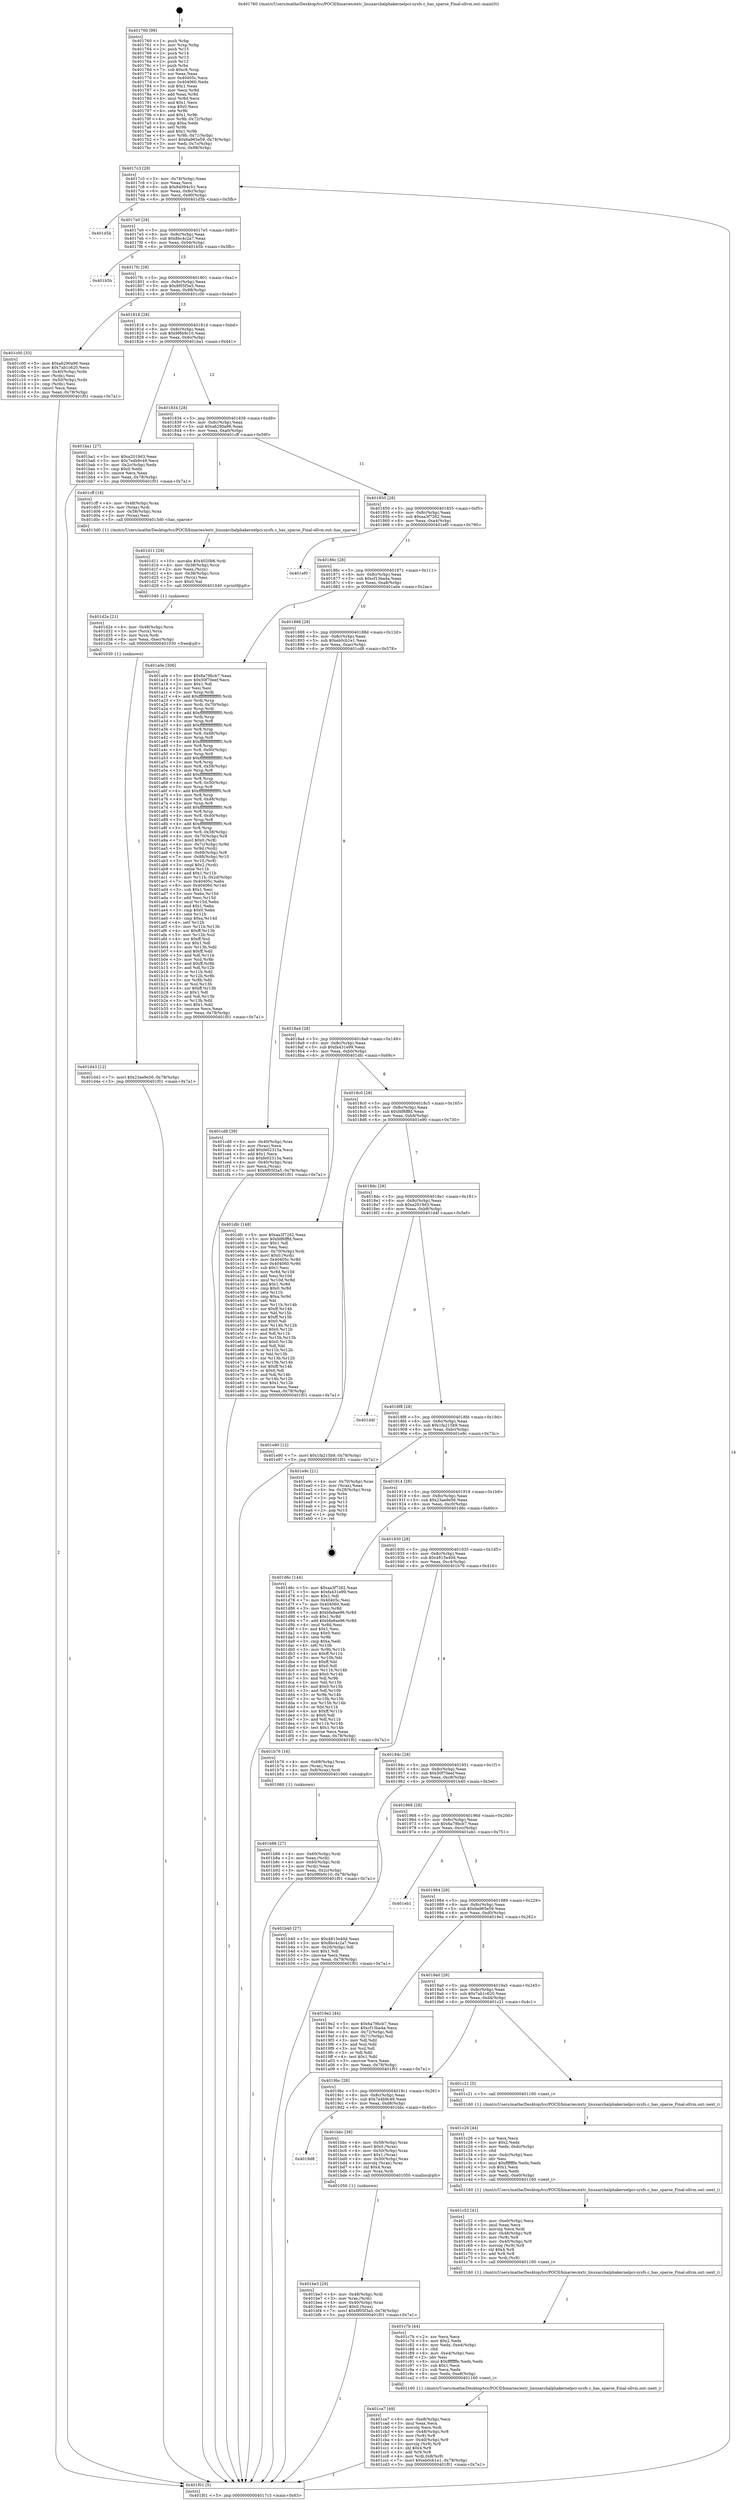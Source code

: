 digraph "0x401760" {
  label = "0x401760 (/mnt/c/Users/mathe/Desktop/tcc/POCII/binaries/extr_linuxarchalphakernelpci-sysfs.c_has_sparse_Final-ollvm.out::main(0))"
  labelloc = "t"
  node[shape=record]

  Entry [label="",width=0.3,height=0.3,shape=circle,fillcolor=black,style=filled]
  "0x4017c3" [label="{
     0x4017c3 [29]\l
     | [instrs]\l
     &nbsp;&nbsp;0x4017c3 \<+3\>: mov -0x78(%rbp),%eax\l
     &nbsp;&nbsp;0x4017c6 \<+2\>: mov %eax,%ecx\l
     &nbsp;&nbsp;0x4017c8 \<+6\>: sub $0x84094c51,%ecx\l
     &nbsp;&nbsp;0x4017ce \<+6\>: mov %eax,-0x8c(%rbp)\l
     &nbsp;&nbsp;0x4017d4 \<+6\>: mov %ecx,-0x90(%rbp)\l
     &nbsp;&nbsp;0x4017da \<+6\>: je 0000000000401d5b \<main+0x5fb\>\l
  }"]
  "0x401d5b" [label="{
     0x401d5b\l
  }", style=dashed]
  "0x4017e0" [label="{
     0x4017e0 [28]\l
     | [instrs]\l
     &nbsp;&nbsp;0x4017e0 \<+5\>: jmp 00000000004017e5 \<main+0x85\>\l
     &nbsp;&nbsp;0x4017e5 \<+6\>: mov -0x8c(%rbp),%eax\l
     &nbsp;&nbsp;0x4017eb \<+5\>: sub $0x8bc4c2a7,%eax\l
     &nbsp;&nbsp;0x4017f0 \<+6\>: mov %eax,-0x94(%rbp)\l
     &nbsp;&nbsp;0x4017f6 \<+6\>: je 0000000000401b5b \<main+0x3fb\>\l
  }"]
  Exit [label="",width=0.3,height=0.3,shape=circle,fillcolor=black,style=filled,peripheries=2]
  "0x401b5b" [label="{
     0x401b5b\l
  }", style=dashed]
  "0x4017fc" [label="{
     0x4017fc [28]\l
     | [instrs]\l
     &nbsp;&nbsp;0x4017fc \<+5\>: jmp 0000000000401801 \<main+0xa1\>\l
     &nbsp;&nbsp;0x401801 \<+6\>: mov -0x8c(%rbp),%eax\l
     &nbsp;&nbsp;0x401807 \<+5\>: sub $0x8f05f3a5,%eax\l
     &nbsp;&nbsp;0x40180c \<+6\>: mov %eax,-0x98(%rbp)\l
     &nbsp;&nbsp;0x401812 \<+6\>: je 0000000000401c00 \<main+0x4a0\>\l
  }"]
  "0x401d43" [label="{
     0x401d43 [12]\l
     | [instrs]\l
     &nbsp;&nbsp;0x401d43 \<+7\>: movl $0x23ae9e56,-0x78(%rbp)\l
     &nbsp;&nbsp;0x401d4a \<+5\>: jmp 0000000000401f01 \<main+0x7a1\>\l
  }"]
  "0x401c00" [label="{
     0x401c00 [33]\l
     | [instrs]\l
     &nbsp;&nbsp;0x401c00 \<+5\>: mov $0xa6290a96,%eax\l
     &nbsp;&nbsp;0x401c05 \<+5\>: mov $0x7ab1c620,%ecx\l
     &nbsp;&nbsp;0x401c0a \<+4\>: mov -0x40(%rbp),%rdx\l
     &nbsp;&nbsp;0x401c0e \<+2\>: mov (%rdx),%esi\l
     &nbsp;&nbsp;0x401c10 \<+4\>: mov -0x50(%rbp),%rdx\l
     &nbsp;&nbsp;0x401c14 \<+2\>: cmp (%rdx),%esi\l
     &nbsp;&nbsp;0x401c16 \<+3\>: cmovl %ecx,%eax\l
     &nbsp;&nbsp;0x401c19 \<+3\>: mov %eax,-0x78(%rbp)\l
     &nbsp;&nbsp;0x401c1c \<+5\>: jmp 0000000000401f01 \<main+0x7a1\>\l
  }"]
  "0x401818" [label="{
     0x401818 [28]\l
     | [instrs]\l
     &nbsp;&nbsp;0x401818 \<+5\>: jmp 000000000040181d \<main+0xbd\>\l
     &nbsp;&nbsp;0x40181d \<+6\>: mov -0x8c(%rbp),%eax\l
     &nbsp;&nbsp;0x401823 \<+5\>: sub $0x9f6b9c10,%eax\l
     &nbsp;&nbsp;0x401828 \<+6\>: mov %eax,-0x9c(%rbp)\l
     &nbsp;&nbsp;0x40182e \<+6\>: je 0000000000401ba1 \<main+0x441\>\l
  }"]
  "0x401d2e" [label="{
     0x401d2e [21]\l
     | [instrs]\l
     &nbsp;&nbsp;0x401d2e \<+4\>: mov -0x48(%rbp),%rcx\l
     &nbsp;&nbsp;0x401d32 \<+3\>: mov (%rcx),%rcx\l
     &nbsp;&nbsp;0x401d35 \<+3\>: mov %rcx,%rdi\l
     &nbsp;&nbsp;0x401d38 \<+6\>: mov %eax,-0xec(%rbp)\l
     &nbsp;&nbsp;0x401d3e \<+5\>: call 0000000000401030 \<free@plt\>\l
     | [calls]\l
     &nbsp;&nbsp;0x401030 \{1\} (unknown)\l
  }"]
  "0x401ba1" [label="{
     0x401ba1 [27]\l
     | [instrs]\l
     &nbsp;&nbsp;0x401ba1 \<+5\>: mov $0xa2019d3,%eax\l
     &nbsp;&nbsp;0x401ba6 \<+5\>: mov $0x7e4b9c49,%ecx\l
     &nbsp;&nbsp;0x401bab \<+3\>: mov -0x2c(%rbp),%edx\l
     &nbsp;&nbsp;0x401bae \<+3\>: cmp $0x0,%edx\l
     &nbsp;&nbsp;0x401bb1 \<+3\>: cmove %ecx,%eax\l
     &nbsp;&nbsp;0x401bb4 \<+3\>: mov %eax,-0x78(%rbp)\l
     &nbsp;&nbsp;0x401bb7 \<+5\>: jmp 0000000000401f01 \<main+0x7a1\>\l
  }"]
  "0x401834" [label="{
     0x401834 [28]\l
     | [instrs]\l
     &nbsp;&nbsp;0x401834 \<+5\>: jmp 0000000000401839 \<main+0xd9\>\l
     &nbsp;&nbsp;0x401839 \<+6\>: mov -0x8c(%rbp),%eax\l
     &nbsp;&nbsp;0x40183f \<+5\>: sub $0xa6290a96,%eax\l
     &nbsp;&nbsp;0x401844 \<+6\>: mov %eax,-0xa0(%rbp)\l
     &nbsp;&nbsp;0x40184a \<+6\>: je 0000000000401cff \<main+0x59f\>\l
  }"]
  "0x401d11" [label="{
     0x401d11 [29]\l
     | [instrs]\l
     &nbsp;&nbsp;0x401d11 \<+10\>: movabs $0x4020b6,%rdi\l
     &nbsp;&nbsp;0x401d1b \<+4\>: mov -0x38(%rbp),%rcx\l
     &nbsp;&nbsp;0x401d1f \<+2\>: mov %eax,(%rcx)\l
     &nbsp;&nbsp;0x401d21 \<+4\>: mov -0x38(%rbp),%rcx\l
     &nbsp;&nbsp;0x401d25 \<+2\>: mov (%rcx),%esi\l
     &nbsp;&nbsp;0x401d27 \<+2\>: mov $0x0,%al\l
     &nbsp;&nbsp;0x401d29 \<+5\>: call 0000000000401040 \<printf@plt\>\l
     | [calls]\l
     &nbsp;&nbsp;0x401040 \{1\} (unknown)\l
  }"]
  "0x401cff" [label="{
     0x401cff [18]\l
     | [instrs]\l
     &nbsp;&nbsp;0x401cff \<+4\>: mov -0x48(%rbp),%rax\l
     &nbsp;&nbsp;0x401d03 \<+3\>: mov (%rax),%rdi\l
     &nbsp;&nbsp;0x401d06 \<+4\>: mov -0x58(%rbp),%rax\l
     &nbsp;&nbsp;0x401d0a \<+2\>: mov (%rax),%esi\l
     &nbsp;&nbsp;0x401d0c \<+5\>: call 00000000004013d0 \<has_sparse\>\l
     | [calls]\l
     &nbsp;&nbsp;0x4013d0 \{1\} (/mnt/c/Users/mathe/Desktop/tcc/POCII/binaries/extr_linuxarchalphakernelpci-sysfs.c_has_sparse_Final-ollvm.out::has_sparse)\l
  }"]
  "0x401850" [label="{
     0x401850 [28]\l
     | [instrs]\l
     &nbsp;&nbsp;0x401850 \<+5\>: jmp 0000000000401855 \<main+0xf5\>\l
     &nbsp;&nbsp;0x401855 \<+6\>: mov -0x8c(%rbp),%eax\l
     &nbsp;&nbsp;0x40185b \<+5\>: sub $0xaa3f7262,%eax\l
     &nbsp;&nbsp;0x401860 \<+6\>: mov %eax,-0xa4(%rbp)\l
     &nbsp;&nbsp;0x401866 \<+6\>: je 0000000000401ef0 \<main+0x790\>\l
  }"]
  "0x401ca7" [label="{
     0x401ca7 [49]\l
     | [instrs]\l
     &nbsp;&nbsp;0x401ca7 \<+6\>: mov -0xe8(%rbp),%ecx\l
     &nbsp;&nbsp;0x401cad \<+3\>: imul %eax,%ecx\l
     &nbsp;&nbsp;0x401cb0 \<+3\>: movslq %ecx,%rdi\l
     &nbsp;&nbsp;0x401cb3 \<+4\>: mov -0x48(%rbp),%r8\l
     &nbsp;&nbsp;0x401cb7 \<+3\>: mov (%r8),%r8\l
     &nbsp;&nbsp;0x401cba \<+4\>: mov -0x40(%rbp),%r9\l
     &nbsp;&nbsp;0x401cbe \<+3\>: movslq (%r9),%r9\l
     &nbsp;&nbsp;0x401cc1 \<+4\>: shl $0x4,%r9\l
     &nbsp;&nbsp;0x401cc5 \<+3\>: add %r9,%r8\l
     &nbsp;&nbsp;0x401cc8 \<+4\>: mov %rdi,0x8(%r8)\l
     &nbsp;&nbsp;0x401ccc \<+7\>: movl $0xeb0cb1e1,-0x78(%rbp)\l
     &nbsp;&nbsp;0x401cd3 \<+5\>: jmp 0000000000401f01 \<main+0x7a1\>\l
  }"]
  "0x401ef0" [label="{
     0x401ef0\l
  }", style=dashed]
  "0x40186c" [label="{
     0x40186c [28]\l
     | [instrs]\l
     &nbsp;&nbsp;0x40186c \<+5\>: jmp 0000000000401871 \<main+0x111\>\l
     &nbsp;&nbsp;0x401871 \<+6\>: mov -0x8c(%rbp),%eax\l
     &nbsp;&nbsp;0x401877 \<+5\>: sub $0xcf13ba4a,%eax\l
     &nbsp;&nbsp;0x40187c \<+6\>: mov %eax,-0xa8(%rbp)\l
     &nbsp;&nbsp;0x401882 \<+6\>: je 0000000000401a0e \<main+0x2ae\>\l
  }"]
  "0x401c7b" [label="{
     0x401c7b [44]\l
     | [instrs]\l
     &nbsp;&nbsp;0x401c7b \<+2\>: xor %ecx,%ecx\l
     &nbsp;&nbsp;0x401c7d \<+5\>: mov $0x2,%edx\l
     &nbsp;&nbsp;0x401c82 \<+6\>: mov %edx,-0xe4(%rbp)\l
     &nbsp;&nbsp;0x401c88 \<+1\>: cltd\l
     &nbsp;&nbsp;0x401c89 \<+6\>: mov -0xe4(%rbp),%esi\l
     &nbsp;&nbsp;0x401c8f \<+2\>: idiv %esi\l
     &nbsp;&nbsp;0x401c91 \<+6\>: imul $0xfffffffe,%edx,%edx\l
     &nbsp;&nbsp;0x401c97 \<+3\>: sub $0x1,%ecx\l
     &nbsp;&nbsp;0x401c9a \<+2\>: sub %ecx,%edx\l
     &nbsp;&nbsp;0x401c9c \<+6\>: mov %edx,-0xe8(%rbp)\l
     &nbsp;&nbsp;0x401ca2 \<+5\>: call 0000000000401160 \<next_i\>\l
     | [calls]\l
     &nbsp;&nbsp;0x401160 \{1\} (/mnt/c/Users/mathe/Desktop/tcc/POCII/binaries/extr_linuxarchalphakernelpci-sysfs.c_has_sparse_Final-ollvm.out::next_i)\l
  }"]
  "0x401a0e" [label="{
     0x401a0e [306]\l
     | [instrs]\l
     &nbsp;&nbsp;0x401a0e \<+5\>: mov $0x6a79bcb7,%eax\l
     &nbsp;&nbsp;0x401a13 \<+5\>: mov $0x50f70eef,%ecx\l
     &nbsp;&nbsp;0x401a18 \<+2\>: mov $0x1,%dl\l
     &nbsp;&nbsp;0x401a1a \<+2\>: xor %esi,%esi\l
     &nbsp;&nbsp;0x401a1c \<+3\>: mov %rsp,%rdi\l
     &nbsp;&nbsp;0x401a1f \<+4\>: add $0xfffffffffffffff0,%rdi\l
     &nbsp;&nbsp;0x401a23 \<+3\>: mov %rdi,%rsp\l
     &nbsp;&nbsp;0x401a26 \<+4\>: mov %rdi,-0x70(%rbp)\l
     &nbsp;&nbsp;0x401a2a \<+3\>: mov %rsp,%rdi\l
     &nbsp;&nbsp;0x401a2d \<+4\>: add $0xfffffffffffffff0,%rdi\l
     &nbsp;&nbsp;0x401a31 \<+3\>: mov %rdi,%rsp\l
     &nbsp;&nbsp;0x401a34 \<+3\>: mov %rsp,%r8\l
     &nbsp;&nbsp;0x401a37 \<+4\>: add $0xfffffffffffffff0,%r8\l
     &nbsp;&nbsp;0x401a3b \<+3\>: mov %r8,%rsp\l
     &nbsp;&nbsp;0x401a3e \<+4\>: mov %r8,-0x68(%rbp)\l
     &nbsp;&nbsp;0x401a42 \<+3\>: mov %rsp,%r8\l
     &nbsp;&nbsp;0x401a45 \<+4\>: add $0xfffffffffffffff0,%r8\l
     &nbsp;&nbsp;0x401a49 \<+3\>: mov %r8,%rsp\l
     &nbsp;&nbsp;0x401a4c \<+4\>: mov %r8,-0x60(%rbp)\l
     &nbsp;&nbsp;0x401a50 \<+3\>: mov %rsp,%r8\l
     &nbsp;&nbsp;0x401a53 \<+4\>: add $0xfffffffffffffff0,%r8\l
     &nbsp;&nbsp;0x401a57 \<+3\>: mov %r8,%rsp\l
     &nbsp;&nbsp;0x401a5a \<+4\>: mov %r8,-0x58(%rbp)\l
     &nbsp;&nbsp;0x401a5e \<+3\>: mov %rsp,%r8\l
     &nbsp;&nbsp;0x401a61 \<+4\>: add $0xfffffffffffffff0,%r8\l
     &nbsp;&nbsp;0x401a65 \<+3\>: mov %r8,%rsp\l
     &nbsp;&nbsp;0x401a68 \<+4\>: mov %r8,-0x50(%rbp)\l
     &nbsp;&nbsp;0x401a6c \<+3\>: mov %rsp,%r8\l
     &nbsp;&nbsp;0x401a6f \<+4\>: add $0xfffffffffffffff0,%r8\l
     &nbsp;&nbsp;0x401a73 \<+3\>: mov %r8,%rsp\l
     &nbsp;&nbsp;0x401a76 \<+4\>: mov %r8,-0x48(%rbp)\l
     &nbsp;&nbsp;0x401a7a \<+3\>: mov %rsp,%r8\l
     &nbsp;&nbsp;0x401a7d \<+4\>: add $0xfffffffffffffff0,%r8\l
     &nbsp;&nbsp;0x401a81 \<+3\>: mov %r8,%rsp\l
     &nbsp;&nbsp;0x401a84 \<+4\>: mov %r8,-0x40(%rbp)\l
     &nbsp;&nbsp;0x401a88 \<+3\>: mov %rsp,%r8\l
     &nbsp;&nbsp;0x401a8b \<+4\>: add $0xfffffffffffffff0,%r8\l
     &nbsp;&nbsp;0x401a8f \<+3\>: mov %r8,%rsp\l
     &nbsp;&nbsp;0x401a92 \<+4\>: mov %r8,-0x38(%rbp)\l
     &nbsp;&nbsp;0x401a96 \<+4\>: mov -0x70(%rbp),%r8\l
     &nbsp;&nbsp;0x401a9a \<+7\>: movl $0x0,(%r8)\l
     &nbsp;&nbsp;0x401aa1 \<+4\>: mov -0x7c(%rbp),%r9d\l
     &nbsp;&nbsp;0x401aa5 \<+3\>: mov %r9d,(%rdi)\l
     &nbsp;&nbsp;0x401aa8 \<+4\>: mov -0x68(%rbp),%r8\l
     &nbsp;&nbsp;0x401aac \<+7\>: mov -0x88(%rbp),%r10\l
     &nbsp;&nbsp;0x401ab3 \<+3\>: mov %r10,(%r8)\l
     &nbsp;&nbsp;0x401ab6 \<+3\>: cmpl $0x2,(%rdi)\l
     &nbsp;&nbsp;0x401ab9 \<+4\>: setne %r11b\l
     &nbsp;&nbsp;0x401abd \<+4\>: and $0x1,%r11b\l
     &nbsp;&nbsp;0x401ac1 \<+4\>: mov %r11b,-0x2d(%rbp)\l
     &nbsp;&nbsp;0x401ac5 \<+7\>: mov 0x40405c,%ebx\l
     &nbsp;&nbsp;0x401acc \<+8\>: mov 0x404060,%r14d\l
     &nbsp;&nbsp;0x401ad4 \<+3\>: sub $0x1,%esi\l
     &nbsp;&nbsp;0x401ad7 \<+3\>: mov %ebx,%r15d\l
     &nbsp;&nbsp;0x401ada \<+3\>: add %esi,%r15d\l
     &nbsp;&nbsp;0x401add \<+4\>: imul %r15d,%ebx\l
     &nbsp;&nbsp;0x401ae1 \<+3\>: and $0x1,%ebx\l
     &nbsp;&nbsp;0x401ae4 \<+3\>: cmp $0x0,%ebx\l
     &nbsp;&nbsp;0x401ae7 \<+4\>: sete %r11b\l
     &nbsp;&nbsp;0x401aeb \<+4\>: cmp $0xa,%r14d\l
     &nbsp;&nbsp;0x401aef \<+4\>: setl %r12b\l
     &nbsp;&nbsp;0x401af3 \<+3\>: mov %r11b,%r13b\l
     &nbsp;&nbsp;0x401af6 \<+4\>: xor $0xff,%r13b\l
     &nbsp;&nbsp;0x401afa \<+3\>: mov %r12b,%sil\l
     &nbsp;&nbsp;0x401afd \<+4\>: xor $0xff,%sil\l
     &nbsp;&nbsp;0x401b01 \<+3\>: xor $0x1,%dl\l
     &nbsp;&nbsp;0x401b04 \<+3\>: mov %r13b,%dil\l
     &nbsp;&nbsp;0x401b07 \<+4\>: and $0xff,%dil\l
     &nbsp;&nbsp;0x401b0b \<+3\>: and %dl,%r11b\l
     &nbsp;&nbsp;0x401b0e \<+3\>: mov %sil,%r8b\l
     &nbsp;&nbsp;0x401b11 \<+4\>: and $0xff,%r8b\l
     &nbsp;&nbsp;0x401b15 \<+3\>: and %dl,%r12b\l
     &nbsp;&nbsp;0x401b18 \<+3\>: or %r11b,%dil\l
     &nbsp;&nbsp;0x401b1b \<+3\>: or %r12b,%r8b\l
     &nbsp;&nbsp;0x401b1e \<+3\>: xor %r8b,%dil\l
     &nbsp;&nbsp;0x401b21 \<+3\>: or %sil,%r13b\l
     &nbsp;&nbsp;0x401b24 \<+4\>: xor $0xff,%r13b\l
     &nbsp;&nbsp;0x401b28 \<+3\>: or $0x1,%dl\l
     &nbsp;&nbsp;0x401b2b \<+3\>: and %dl,%r13b\l
     &nbsp;&nbsp;0x401b2e \<+3\>: or %r13b,%dil\l
     &nbsp;&nbsp;0x401b31 \<+4\>: test $0x1,%dil\l
     &nbsp;&nbsp;0x401b35 \<+3\>: cmovne %ecx,%eax\l
     &nbsp;&nbsp;0x401b38 \<+3\>: mov %eax,-0x78(%rbp)\l
     &nbsp;&nbsp;0x401b3b \<+5\>: jmp 0000000000401f01 \<main+0x7a1\>\l
  }"]
  "0x401888" [label="{
     0x401888 [28]\l
     | [instrs]\l
     &nbsp;&nbsp;0x401888 \<+5\>: jmp 000000000040188d \<main+0x12d\>\l
     &nbsp;&nbsp;0x40188d \<+6\>: mov -0x8c(%rbp),%eax\l
     &nbsp;&nbsp;0x401893 \<+5\>: sub $0xeb0cb1e1,%eax\l
     &nbsp;&nbsp;0x401898 \<+6\>: mov %eax,-0xac(%rbp)\l
     &nbsp;&nbsp;0x40189e \<+6\>: je 0000000000401cd8 \<main+0x578\>\l
  }"]
  "0x401c52" [label="{
     0x401c52 [41]\l
     | [instrs]\l
     &nbsp;&nbsp;0x401c52 \<+6\>: mov -0xe0(%rbp),%ecx\l
     &nbsp;&nbsp;0x401c58 \<+3\>: imul %eax,%ecx\l
     &nbsp;&nbsp;0x401c5b \<+3\>: movslq %ecx,%rdi\l
     &nbsp;&nbsp;0x401c5e \<+4\>: mov -0x48(%rbp),%r8\l
     &nbsp;&nbsp;0x401c62 \<+3\>: mov (%r8),%r8\l
     &nbsp;&nbsp;0x401c65 \<+4\>: mov -0x40(%rbp),%r9\l
     &nbsp;&nbsp;0x401c69 \<+3\>: movslq (%r9),%r9\l
     &nbsp;&nbsp;0x401c6c \<+4\>: shl $0x4,%r9\l
     &nbsp;&nbsp;0x401c70 \<+3\>: add %r9,%r8\l
     &nbsp;&nbsp;0x401c73 \<+3\>: mov %rdi,(%r8)\l
     &nbsp;&nbsp;0x401c76 \<+5\>: call 0000000000401160 \<next_i\>\l
     | [calls]\l
     &nbsp;&nbsp;0x401160 \{1\} (/mnt/c/Users/mathe/Desktop/tcc/POCII/binaries/extr_linuxarchalphakernelpci-sysfs.c_has_sparse_Final-ollvm.out::next_i)\l
  }"]
  "0x401cd8" [label="{
     0x401cd8 [39]\l
     | [instrs]\l
     &nbsp;&nbsp;0x401cd8 \<+4\>: mov -0x40(%rbp),%rax\l
     &nbsp;&nbsp;0x401cdc \<+2\>: mov (%rax),%ecx\l
     &nbsp;&nbsp;0x401cde \<+6\>: add $0xfe02315a,%ecx\l
     &nbsp;&nbsp;0x401ce4 \<+3\>: add $0x1,%ecx\l
     &nbsp;&nbsp;0x401ce7 \<+6\>: sub $0xfe02315a,%ecx\l
     &nbsp;&nbsp;0x401ced \<+4\>: mov -0x40(%rbp),%rax\l
     &nbsp;&nbsp;0x401cf1 \<+2\>: mov %ecx,(%rax)\l
     &nbsp;&nbsp;0x401cf3 \<+7\>: movl $0x8f05f3a5,-0x78(%rbp)\l
     &nbsp;&nbsp;0x401cfa \<+5\>: jmp 0000000000401f01 \<main+0x7a1\>\l
  }"]
  "0x4018a4" [label="{
     0x4018a4 [28]\l
     | [instrs]\l
     &nbsp;&nbsp;0x4018a4 \<+5\>: jmp 00000000004018a9 \<main+0x149\>\l
     &nbsp;&nbsp;0x4018a9 \<+6\>: mov -0x8c(%rbp),%eax\l
     &nbsp;&nbsp;0x4018af \<+5\>: sub $0xfa431e99,%eax\l
     &nbsp;&nbsp;0x4018b4 \<+6\>: mov %eax,-0xb0(%rbp)\l
     &nbsp;&nbsp;0x4018ba \<+6\>: je 0000000000401dfc \<main+0x69c\>\l
  }"]
  "0x401c26" [label="{
     0x401c26 [44]\l
     | [instrs]\l
     &nbsp;&nbsp;0x401c26 \<+2\>: xor %ecx,%ecx\l
     &nbsp;&nbsp;0x401c28 \<+5\>: mov $0x2,%edx\l
     &nbsp;&nbsp;0x401c2d \<+6\>: mov %edx,-0xdc(%rbp)\l
     &nbsp;&nbsp;0x401c33 \<+1\>: cltd\l
     &nbsp;&nbsp;0x401c34 \<+6\>: mov -0xdc(%rbp),%esi\l
     &nbsp;&nbsp;0x401c3a \<+2\>: idiv %esi\l
     &nbsp;&nbsp;0x401c3c \<+6\>: imul $0xfffffffe,%edx,%edx\l
     &nbsp;&nbsp;0x401c42 \<+3\>: sub $0x1,%ecx\l
     &nbsp;&nbsp;0x401c45 \<+2\>: sub %ecx,%edx\l
     &nbsp;&nbsp;0x401c47 \<+6\>: mov %edx,-0xe0(%rbp)\l
     &nbsp;&nbsp;0x401c4d \<+5\>: call 0000000000401160 \<next_i\>\l
     | [calls]\l
     &nbsp;&nbsp;0x401160 \{1\} (/mnt/c/Users/mathe/Desktop/tcc/POCII/binaries/extr_linuxarchalphakernelpci-sysfs.c_has_sparse_Final-ollvm.out::next_i)\l
  }"]
  "0x401dfc" [label="{
     0x401dfc [148]\l
     | [instrs]\l
     &nbsp;&nbsp;0x401dfc \<+5\>: mov $0xaa3f7262,%eax\l
     &nbsp;&nbsp;0x401e01 \<+5\>: mov $0xfdf6fffd,%ecx\l
     &nbsp;&nbsp;0x401e06 \<+2\>: mov $0x1,%dl\l
     &nbsp;&nbsp;0x401e08 \<+2\>: xor %esi,%esi\l
     &nbsp;&nbsp;0x401e0a \<+4\>: mov -0x70(%rbp),%rdi\l
     &nbsp;&nbsp;0x401e0e \<+6\>: movl $0x0,(%rdi)\l
     &nbsp;&nbsp;0x401e14 \<+8\>: mov 0x40405c,%r8d\l
     &nbsp;&nbsp;0x401e1c \<+8\>: mov 0x404060,%r9d\l
     &nbsp;&nbsp;0x401e24 \<+3\>: sub $0x1,%esi\l
     &nbsp;&nbsp;0x401e27 \<+3\>: mov %r8d,%r10d\l
     &nbsp;&nbsp;0x401e2a \<+3\>: add %esi,%r10d\l
     &nbsp;&nbsp;0x401e2d \<+4\>: imul %r10d,%r8d\l
     &nbsp;&nbsp;0x401e31 \<+4\>: and $0x1,%r8d\l
     &nbsp;&nbsp;0x401e35 \<+4\>: cmp $0x0,%r8d\l
     &nbsp;&nbsp;0x401e39 \<+4\>: sete %r11b\l
     &nbsp;&nbsp;0x401e3d \<+4\>: cmp $0xa,%r9d\l
     &nbsp;&nbsp;0x401e41 \<+3\>: setl %bl\l
     &nbsp;&nbsp;0x401e44 \<+3\>: mov %r11b,%r14b\l
     &nbsp;&nbsp;0x401e47 \<+4\>: xor $0xff,%r14b\l
     &nbsp;&nbsp;0x401e4b \<+3\>: mov %bl,%r15b\l
     &nbsp;&nbsp;0x401e4e \<+4\>: xor $0xff,%r15b\l
     &nbsp;&nbsp;0x401e52 \<+3\>: xor $0x0,%dl\l
     &nbsp;&nbsp;0x401e55 \<+3\>: mov %r14b,%r12b\l
     &nbsp;&nbsp;0x401e58 \<+4\>: and $0x0,%r12b\l
     &nbsp;&nbsp;0x401e5c \<+3\>: and %dl,%r11b\l
     &nbsp;&nbsp;0x401e5f \<+3\>: mov %r15b,%r13b\l
     &nbsp;&nbsp;0x401e62 \<+4\>: and $0x0,%r13b\l
     &nbsp;&nbsp;0x401e66 \<+2\>: and %dl,%bl\l
     &nbsp;&nbsp;0x401e68 \<+3\>: or %r11b,%r12b\l
     &nbsp;&nbsp;0x401e6b \<+3\>: or %bl,%r13b\l
     &nbsp;&nbsp;0x401e6e \<+3\>: xor %r13b,%r12b\l
     &nbsp;&nbsp;0x401e71 \<+3\>: or %r15b,%r14b\l
     &nbsp;&nbsp;0x401e74 \<+4\>: xor $0xff,%r14b\l
     &nbsp;&nbsp;0x401e78 \<+3\>: or $0x0,%dl\l
     &nbsp;&nbsp;0x401e7b \<+3\>: and %dl,%r14b\l
     &nbsp;&nbsp;0x401e7e \<+3\>: or %r14b,%r12b\l
     &nbsp;&nbsp;0x401e81 \<+4\>: test $0x1,%r12b\l
     &nbsp;&nbsp;0x401e85 \<+3\>: cmovne %ecx,%eax\l
     &nbsp;&nbsp;0x401e88 \<+3\>: mov %eax,-0x78(%rbp)\l
     &nbsp;&nbsp;0x401e8b \<+5\>: jmp 0000000000401f01 \<main+0x7a1\>\l
  }"]
  "0x4018c0" [label="{
     0x4018c0 [28]\l
     | [instrs]\l
     &nbsp;&nbsp;0x4018c0 \<+5\>: jmp 00000000004018c5 \<main+0x165\>\l
     &nbsp;&nbsp;0x4018c5 \<+6\>: mov -0x8c(%rbp),%eax\l
     &nbsp;&nbsp;0x4018cb \<+5\>: sub $0xfdf6fffd,%eax\l
     &nbsp;&nbsp;0x4018d0 \<+6\>: mov %eax,-0xb4(%rbp)\l
     &nbsp;&nbsp;0x4018d6 \<+6\>: je 0000000000401e90 \<main+0x730\>\l
  }"]
  "0x401be3" [label="{
     0x401be3 [29]\l
     | [instrs]\l
     &nbsp;&nbsp;0x401be3 \<+4\>: mov -0x48(%rbp),%rdi\l
     &nbsp;&nbsp;0x401be7 \<+3\>: mov %rax,(%rdi)\l
     &nbsp;&nbsp;0x401bea \<+4\>: mov -0x40(%rbp),%rax\l
     &nbsp;&nbsp;0x401bee \<+6\>: movl $0x0,(%rax)\l
     &nbsp;&nbsp;0x401bf4 \<+7\>: movl $0x8f05f3a5,-0x78(%rbp)\l
     &nbsp;&nbsp;0x401bfb \<+5\>: jmp 0000000000401f01 \<main+0x7a1\>\l
  }"]
  "0x401e90" [label="{
     0x401e90 [12]\l
     | [instrs]\l
     &nbsp;&nbsp;0x401e90 \<+7\>: movl $0x1fa215b9,-0x78(%rbp)\l
     &nbsp;&nbsp;0x401e97 \<+5\>: jmp 0000000000401f01 \<main+0x7a1\>\l
  }"]
  "0x4018dc" [label="{
     0x4018dc [28]\l
     | [instrs]\l
     &nbsp;&nbsp;0x4018dc \<+5\>: jmp 00000000004018e1 \<main+0x181\>\l
     &nbsp;&nbsp;0x4018e1 \<+6\>: mov -0x8c(%rbp),%eax\l
     &nbsp;&nbsp;0x4018e7 \<+5\>: sub $0xa2019d3,%eax\l
     &nbsp;&nbsp;0x4018ec \<+6\>: mov %eax,-0xb8(%rbp)\l
     &nbsp;&nbsp;0x4018f2 \<+6\>: je 0000000000401d4f \<main+0x5ef\>\l
  }"]
  "0x4019d8" [label="{
     0x4019d8\l
  }", style=dashed]
  "0x401d4f" [label="{
     0x401d4f\l
  }", style=dashed]
  "0x4018f8" [label="{
     0x4018f8 [28]\l
     | [instrs]\l
     &nbsp;&nbsp;0x4018f8 \<+5\>: jmp 00000000004018fd \<main+0x19d\>\l
     &nbsp;&nbsp;0x4018fd \<+6\>: mov -0x8c(%rbp),%eax\l
     &nbsp;&nbsp;0x401903 \<+5\>: sub $0x1fa215b9,%eax\l
     &nbsp;&nbsp;0x401908 \<+6\>: mov %eax,-0xbc(%rbp)\l
     &nbsp;&nbsp;0x40190e \<+6\>: je 0000000000401e9c \<main+0x73c\>\l
  }"]
  "0x401bbc" [label="{
     0x401bbc [39]\l
     | [instrs]\l
     &nbsp;&nbsp;0x401bbc \<+4\>: mov -0x58(%rbp),%rax\l
     &nbsp;&nbsp;0x401bc0 \<+6\>: movl $0x0,(%rax)\l
     &nbsp;&nbsp;0x401bc6 \<+4\>: mov -0x50(%rbp),%rax\l
     &nbsp;&nbsp;0x401bca \<+6\>: movl $0x1,(%rax)\l
     &nbsp;&nbsp;0x401bd0 \<+4\>: mov -0x50(%rbp),%rax\l
     &nbsp;&nbsp;0x401bd4 \<+3\>: movslq (%rax),%rax\l
     &nbsp;&nbsp;0x401bd7 \<+4\>: shl $0x4,%rax\l
     &nbsp;&nbsp;0x401bdb \<+3\>: mov %rax,%rdi\l
     &nbsp;&nbsp;0x401bde \<+5\>: call 0000000000401050 \<malloc@plt\>\l
     | [calls]\l
     &nbsp;&nbsp;0x401050 \{1\} (unknown)\l
  }"]
  "0x401e9c" [label="{
     0x401e9c [21]\l
     | [instrs]\l
     &nbsp;&nbsp;0x401e9c \<+4\>: mov -0x70(%rbp),%rax\l
     &nbsp;&nbsp;0x401ea0 \<+2\>: mov (%rax),%eax\l
     &nbsp;&nbsp;0x401ea2 \<+4\>: lea -0x28(%rbp),%rsp\l
     &nbsp;&nbsp;0x401ea6 \<+1\>: pop %rbx\l
     &nbsp;&nbsp;0x401ea7 \<+2\>: pop %r12\l
     &nbsp;&nbsp;0x401ea9 \<+2\>: pop %r13\l
     &nbsp;&nbsp;0x401eab \<+2\>: pop %r14\l
     &nbsp;&nbsp;0x401ead \<+2\>: pop %r15\l
     &nbsp;&nbsp;0x401eaf \<+1\>: pop %rbp\l
     &nbsp;&nbsp;0x401eb0 \<+1\>: ret\l
  }"]
  "0x401914" [label="{
     0x401914 [28]\l
     | [instrs]\l
     &nbsp;&nbsp;0x401914 \<+5\>: jmp 0000000000401919 \<main+0x1b9\>\l
     &nbsp;&nbsp;0x401919 \<+6\>: mov -0x8c(%rbp),%eax\l
     &nbsp;&nbsp;0x40191f \<+5\>: sub $0x23ae9e56,%eax\l
     &nbsp;&nbsp;0x401924 \<+6\>: mov %eax,-0xc0(%rbp)\l
     &nbsp;&nbsp;0x40192a \<+6\>: je 0000000000401d6c \<main+0x60c\>\l
  }"]
  "0x4019bc" [label="{
     0x4019bc [28]\l
     | [instrs]\l
     &nbsp;&nbsp;0x4019bc \<+5\>: jmp 00000000004019c1 \<main+0x261\>\l
     &nbsp;&nbsp;0x4019c1 \<+6\>: mov -0x8c(%rbp),%eax\l
     &nbsp;&nbsp;0x4019c7 \<+5\>: sub $0x7e4b9c49,%eax\l
     &nbsp;&nbsp;0x4019cc \<+6\>: mov %eax,-0xd8(%rbp)\l
     &nbsp;&nbsp;0x4019d2 \<+6\>: je 0000000000401bbc \<main+0x45c\>\l
  }"]
  "0x401d6c" [label="{
     0x401d6c [144]\l
     | [instrs]\l
     &nbsp;&nbsp;0x401d6c \<+5\>: mov $0xaa3f7262,%eax\l
     &nbsp;&nbsp;0x401d71 \<+5\>: mov $0xfa431e99,%ecx\l
     &nbsp;&nbsp;0x401d76 \<+2\>: mov $0x1,%dl\l
     &nbsp;&nbsp;0x401d78 \<+7\>: mov 0x40405c,%esi\l
     &nbsp;&nbsp;0x401d7f \<+7\>: mov 0x404060,%edi\l
     &nbsp;&nbsp;0x401d86 \<+3\>: mov %esi,%r8d\l
     &nbsp;&nbsp;0x401d89 \<+7\>: sub $0xbfa9ae96,%r8d\l
     &nbsp;&nbsp;0x401d90 \<+4\>: sub $0x1,%r8d\l
     &nbsp;&nbsp;0x401d94 \<+7\>: add $0xbfa9ae96,%r8d\l
     &nbsp;&nbsp;0x401d9b \<+4\>: imul %r8d,%esi\l
     &nbsp;&nbsp;0x401d9f \<+3\>: and $0x1,%esi\l
     &nbsp;&nbsp;0x401da2 \<+3\>: cmp $0x0,%esi\l
     &nbsp;&nbsp;0x401da5 \<+4\>: sete %r9b\l
     &nbsp;&nbsp;0x401da9 \<+3\>: cmp $0xa,%edi\l
     &nbsp;&nbsp;0x401dac \<+4\>: setl %r10b\l
     &nbsp;&nbsp;0x401db0 \<+3\>: mov %r9b,%r11b\l
     &nbsp;&nbsp;0x401db3 \<+4\>: xor $0xff,%r11b\l
     &nbsp;&nbsp;0x401db7 \<+3\>: mov %r10b,%bl\l
     &nbsp;&nbsp;0x401dba \<+3\>: xor $0xff,%bl\l
     &nbsp;&nbsp;0x401dbd \<+3\>: xor $0x0,%dl\l
     &nbsp;&nbsp;0x401dc0 \<+3\>: mov %r11b,%r14b\l
     &nbsp;&nbsp;0x401dc3 \<+4\>: and $0x0,%r14b\l
     &nbsp;&nbsp;0x401dc7 \<+3\>: and %dl,%r9b\l
     &nbsp;&nbsp;0x401dca \<+3\>: mov %bl,%r15b\l
     &nbsp;&nbsp;0x401dcd \<+4\>: and $0x0,%r15b\l
     &nbsp;&nbsp;0x401dd1 \<+3\>: and %dl,%r10b\l
     &nbsp;&nbsp;0x401dd4 \<+3\>: or %r9b,%r14b\l
     &nbsp;&nbsp;0x401dd7 \<+3\>: or %r10b,%r15b\l
     &nbsp;&nbsp;0x401dda \<+3\>: xor %r15b,%r14b\l
     &nbsp;&nbsp;0x401ddd \<+3\>: or %bl,%r11b\l
     &nbsp;&nbsp;0x401de0 \<+4\>: xor $0xff,%r11b\l
     &nbsp;&nbsp;0x401de4 \<+3\>: or $0x0,%dl\l
     &nbsp;&nbsp;0x401de7 \<+3\>: and %dl,%r11b\l
     &nbsp;&nbsp;0x401dea \<+3\>: or %r11b,%r14b\l
     &nbsp;&nbsp;0x401ded \<+4\>: test $0x1,%r14b\l
     &nbsp;&nbsp;0x401df1 \<+3\>: cmovne %ecx,%eax\l
     &nbsp;&nbsp;0x401df4 \<+3\>: mov %eax,-0x78(%rbp)\l
     &nbsp;&nbsp;0x401df7 \<+5\>: jmp 0000000000401f01 \<main+0x7a1\>\l
  }"]
  "0x401930" [label="{
     0x401930 [28]\l
     | [instrs]\l
     &nbsp;&nbsp;0x401930 \<+5\>: jmp 0000000000401935 \<main+0x1d5\>\l
     &nbsp;&nbsp;0x401935 \<+6\>: mov -0x8c(%rbp),%eax\l
     &nbsp;&nbsp;0x40193b \<+5\>: sub $0x4815e40d,%eax\l
     &nbsp;&nbsp;0x401940 \<+6\>: mov %eax,-0xc4(%rbp)\l
     &nbsp;&nbsp;0x401946 \<+6\>: je 0000000000401b76 \<main+0x416\>\l
  }"]
  "0x401c21" [label="{
     0x401c21 [5]\l
     | [instrs]\l
     &nbsp;&nbsp;0x401c21 \<+5\>: call 0000000000401160 \<next_i\>\l
     | [calls]\l
     &nbsp;&nbsp;0x401160 \{1\} (/mnt/c/Users/mathe/Desktop/tcc/POCII/binaries/extr_linuxarchalphakernelpci-sysfs.c_has_sparse_Final-ollvm.out::next_i)\l
  }"]
  "0x401b76" [label="{
     0x401b76 [16]\l
     | [instrs]\l
     &nbsp;&nbsp;0x401b76 \<+4\>: mov -0x68(%rbp),%rax\l
     &nbsp;&nbsp;0x401b7a \<+3\>: mov (%rax),%rax\l
     &nbsp;&nbsp;0x401b7d \<+4\>: mov 0x8(%rax),%rdi\l
     &nbsp;&nbsp;0x401b81 \<+5\>: call 0000000000401060 \<atoi@plt\>\l
     | [calls]\l
     &nbsp;&nbsp;0x401060 \{1\} (unknown)\l
  }"]
  "0x40194c" [label="{
     0x40194c [28]\l
     | [instrs]\l
     &nbsp;&nbsp;0x40194c \<+5\>: jmp 0000000000401951 \<main+0x1f1\>\l
     &nbsp;&nbsp;0x401951 \<+6\>: mov -0x8c(%rbp),%eax\l
     &nbsp;&nbsp;0x401957 \<+5\>: sub $0x50f70eef,%eax\l
     &nbsp;&nbsp;0x40195c \<+6\>: mov %eax,-0xc8(%rbp)\l
     &nbsp;&nbsp;0x401962 \<+6\>: je 0000000000401b40 \<main+0x3e0\>\l
  }"]
  "0x401b86" [label="{
     0x401b86 [27]\l
     | [instrs]\l
     &nbsp;&nbsp;0x401b86 \<+4\>: mov -0x60(%rbp),%rdi\l
     &nbsp;&nbsp;0x401b8a \<+2\>: mov %eax,(%rdi)\l
     &nbsp;&nbsp;0x401b8c \<+4\>: mov -0x60(%rbp),%rdi\l
     &nbsp;&nbsp;0x401b90 \<+2\>: mov (%rdi),%eax\l
     &nbsp;&nbsp;0x401b92 \<+3\>: mov %eax,-0x2c(%rbp)\l
     &nbsp;&nbsp;0x401b95 \<+7\>: movl $0x9f6b9c10,-0x78(%rbp)\l
     &nbsp;&nbsp;0x401b9c \<+5\>: jmp 0000000000401f01 \<main+0x7a1\>\l
  }"]
  "0x401b40" [label="{
     0x401b40 [27]\l
     | [instrs]\l
     &nbsp;&nbsp;0x401b40 \<+5\>: mov $0x4815e40d,%eax\l
     &nbsp;&nbsp;0x401b45 \<+5\>: mov $0x8bc4c2a7,%ecx\l
     &nbsp;&nbsp;0x401b4a \<+3\>: mov -0x2d(%rbp),%dl\l
     &nbsp;&nbsp;0x401b4d \<+3\>: test $0x1,%dl\l
     &nbsp;&nbsp;0x401b50 \<+3\>: cmovne %ecx,%eax\l
     &nbsp;&nbsp;0x401b53 \<+3\>: mov %eax,-0x78(%rbp)\l
     &nbsp;&nbsp;0x401b56 \<+5\>: jmp 0000000000401f01 \<main+0x7a1\>\l
  }"]
  "0x401968" [label="{
     0x401968 [28]\l
     | [instrs]\l
     &nbsp;&nbsp;0x401968 \<+5\>: jmp 000000000040196d \<main+0x20d\>\l
     &nbsp;&nbsp;0x40196d \<+6\>: mov -0x8c(%rbp),%eax\l
     &nbsp;&nbsp;0x401973 \<+5\>: sub $0x6a79bcb7,%eax\l
     &nbsp;&nbsp;0x401978 \<+6\>: mov %eax,-0xcc(%rbp)\l
     &nbsp;&nbsp;0x40197e \<+6\>: je 0000000000401eb1 \<main+0x751\>\l
  }"]
  "0x401760" [label="{
     0x401760 [99]\l
     | [instrs]\l
     &nbsp;&nbsp;0x401760 \<+1\>: push %rbp\l
     &nbsp;&nbsp;0x401761 \<+3\>: mov %rsp,%rbp\l
     &nbsp;&nbsp;0x401764 \<+2\>: push %r15\l
     &nbsp;&nbsp;0x401766 \<+2\>: push %r14\l
     &nbsp;&nbsp;0x401768 \<+2\>: push %r13\l
     &nbsp;&nbsp;0x40176a \<+2\>: push %r12\l
     &nbsp;&nbsp;0x40176c \<+1\>: push %rbx\l
     &nbsp;&nbsp;0x40176d \<+7\>: sub $0xc8,%rsp\l
     &nbsp;&nbsp;0x401774 \<+2\>: xor %eax,%eax\l
     &nbsp;&nbsp;0x401776 \<+7\>: mov 0x40405c,%ecx\l
     &nbsp;&nbsp;0x40177d \<+7\>: mov 0x404060,%edx\l
     &nbsp;&nbsp;0x401784 \<+3\>: sub $0x1,%eax\l
     &nbsp;&nbsp;0x401787 \<+3\>: mov %ecx,%r8d\l
     &nbsp;&nbsp;0x40178a \<+3\>: add %eax,%r8d\l
     &nbsp;&nbsp;0x40178d \<+4\>: imul %r8d,%ecx\l
     &nbsp;&nbsp;0x401791 \<+3\>: and $0x1,%ecx\l
     &nbsp;&nbsp;0x401794 \<+3\>: cmp $0x0,%ecx\l
     &nbsp;&nbsp;0x401797 \<+4\>: sete %r9b\l
     &nbsp;&nbsp;0x40179b \<+4\>: and $0x1,%r9b\l
     &nbsp;&nbsp;0x40179f \<+4\>: mov %r9b,-0x72(%rbp)\l
     &nbsp;&nbsp;0x4017a3 \<+3\>: cmp $0xa,%edx\l
     &nbsp;&nbsp;0x4017a6 \<+4\>: setl %r9b\l
     &nbsp;&nbsp;0x4017aa \<+4\>: and $0x1,%r9b\l
     &nbsp;&nbsp;0x4017ae \<+4\>: mov %r9b,-0x71(%rbp)\l
     &nbsp;&nbsp;0x4017b2 \<+7\>: movl $0x6a965e59,-0x78(%rbp)\l
     &nbsp;&nbsp;0x4017b9 \<+3\>: mov %edi,-0x7c(%rbp)\l
     &nbsp;&nbsp;0x4017bc \<+7\>: mov %rsi,-0x88(%rbp)\l
  }"]
  "0x401eb1" [label="{
     0x401eb1\l
  }", style=dashed]
  "0x401984" [label="{
     0x401984 [28]\l
     | [instrs]\l
     &nbsp;&nbsp;0x401984 \<+5\>: jmp 0000000000401989 \<main+0x229\>\l
     &nbsp;&nbsp;0x401989 \<+6\>: mov -0x8c(%rbp),%eax\l
     &nbsp;&nbsp;0x40198f \<+5\>: sub $0x6a965e59,%eax\l
     &nbsp;&nbsp;0x401994 \<+6\>: mov %eax,-0xd0(%rbp)\l
     &nbsp;&nbsp;0x40199a \<+6\>: je 00000000004019e2 \<main+0x282\>\l
  }"]
  "0x401f01" [label="{
     0x401f01 [5]\l
     | [instrs]\l
     &nbsp;&nbsp;0x401f01 \<+5\>: jmp 00000000004017c3 \<main+0x63\>\l
  }"]
  "0x4019e2" [label="{
     0x4019e2 [44]\l
     | [instrs]\l
     &nbsp;&nbsp;0x4019e2 \<+5\>: mov $0x6a79bcb7,%eax\l
     &nbsp;&nbsp;0x4019e7 \<+5\>: mov $0xcf13ba4a,%ecx\l
     &nbsp;&nbsp;0x4019ec \<+3\>: mov -0x72(%rbp),%dl\l
     &nbsp;&nbsp;0x4019ef \<+4\>: mov -0x71(%rbp),%sil\l
     &nbsp;&nbsp;0x4019f3 \<+3\>: mov %dl,%dil\l
     &nbsp;&nbsp;0x4019f6 \<+3\>: and %sil,%dil\l
     &nbsp;&nbsp;0x4019f9 \<+3\>: xor %sil,%dl\l
     &nbsp;&nbsp;0x4019fc \<+3\>: or %dl,%dil\l
     &nbsp;&nbsp;0x4019ff \<+4\>: test $0x1,%dil\l
     &nbsp;&nbsp;0x401a03 \<+3\>: cmovne %ecx,%eax\l
     &nbsp;&nbsp;0x401a06 \<+3\>: mov %eax,-0x78(%rbp)\l
     &nbsp;&nbsp;0x401a09 \<+5\>: jmp 0000000000401f01 \<main+0x7a1\>\l
  }"]
  "0x4019a0" [label="{
     0x4019a0 [28]\l
     | [instrs]\l
     &nbsp;&nbsp;0x4019a0 \<+5\>: jmp 00000000004019a5 \<main+0x245\>\l
     &nbsp;&nbsp;0x4019a5 \<+6\>: mov -0x8c(%rbp),%eax\l
     &nbsp;&nbsp;0x4019ab \<+5\>: sub $0x7ab1c620,%eax\l
     &nbsp;&nbsp;0x4019b0 \<+6\>: mov %eax,-0xd4(%rbp)\l
     &nbsp;&nbsp;0x4019b6 \<+6\>: je 0000000000401c21 \<main+0x4c1\>\l
  }"]
  Entry -> "0x401760" [label=" 1"]
  "0x4017c3" -> "0x401d5b" [label=" 0"]
  "0x4017c3" -> "0x4017e0" [label=" 15"]
  "0x401e9c" -> Exit [label=" 1"]
  "0x4017e0" -> "0x401b5b" [label=" 0"]
  "0x4017e0" -> "0x4017fc" [label=" 15"]
  "0x401e90" -> "0x401f01" [label=" 1"]
  "0x4017fc" -> "0x401c00" [label=" 2"]
  "0x4017fc" -> "0x401818" [label=" 13"]
  "0x401dfc" -> "0x401f01" [label=" 1"]
  "0x401818" -> "0x401ba1" [label=" 1"]
  "0x401818" -> "0x401834" [label=" 12"]
  "0x401d6c" -> "0x401f01" [label=" 1"]
  "0x401834" -> "0x401cff" [label=" 1"]
  "0x401834" -> "0x401850" [label=" 11"]
  "0x401d43" -> "0x401f01" [label=" 1"]
  "0x401850" -> "0x401ef0" [label=" 0"]
  "0x401850" -> "0x40186c" [label=" 11"]
  "0x401d2e" -> "0x401d43" [label=" 1"]
  "0x40186c" -> "0x401a0e" [label=" 1"]
  "0x40186c" -> "0x401888" [label=" 10"]
  "0x401d11" -> "0x401d2e" [label=" 1"]
  "0x401888" -> "0x401cd8" [label=" 1"]
  "0x401888" -> "0x4018a4" [label=" 9"]
  "0x401cff" -> "0x401d11" [label=" 1"]
  "0x4018a4" -> "0x401dfc" [label=" 1"]
  "0x4018a4" -> "0x4018c0" [label=" 8"]
  "0x401cd8" -> "0x401f01" [label=" 1"]
  "0x4018c0" -> "0x401e90" [label=" 1"]
  "0x4018c0" -> "0x4018dc" [label=" 7"]
  "0x401ca7" -> "0x401f01" [label=" 1"]
  "0x4018dc" -> "0x401d4f" [label=" 0"]
  "0x4018dc" -> "0x4018f8" [label=" 7"]
  "0x401c7b" -> "0x401ca7" [label=" 1"]
  "0x4018f8" -> "0x401e9c" [label=" 1"]
  "0x4018f8" -> "0x401914" [label=" 6"]
  "0x401c52" -> "0x401c7b" [label=" 1"]
  "0x401914" -> "0x401d6c" [label=" 1"]
  "0x401914" -> "0x401930" [label=" 5"]
  "0x401c21" -> "0x401c26" [label=" 1"]
  "0x401930" -> "0x401b76" [label=" 1"]
  "0x401930" -> "0x40194c" [label=" 4"]
  "0x401c00" -> "0x401f01" [label=" 2"]
  "0x40194c" -> "0x401b40" [label=" 1"]
  "0x40194c" -> "0x401968" [label=" 3"]
  "0x401bbc" -> "0x401be3" [label=" 1"]
  "0x401968" -> "0x401eb1" [label=" 0"]
  "0x401968" -> "0x401984" [label=" 3"]
  "0x4019bc" -> "0x401bbc" [label=" 1"]
  "0x401984" -> "0x4019e2" [label=" 1"]
  "0x401984" -> "0x4019a0" [label=" 2"]
  "0x4019e2" -> "0x401f01" [label=" 1"]
  "0x401760" -> "0x4017c3" [label=" 1"]
  "0x401f01" -> "0x4017c3" [label=" 14"]
  "0x4019bc" -> "0x4019d8" [label=" 0"]
  "0x401a0e" -> "0x401f01" [label=" 1"]
  "0x401b40" -> "0x401f01" [label=" 1"]
  "0x401b76" -> "0x401b86" [label=" 1"]
  "0x401b86" -> "0x401f01" [label=" 1"]
  "0x401ba1" -> "0x401f01" [label=" 1"]
  "0x401be3" -> "0x401f01" [label=" 1"]
  "0x4019a0" -> "0x401c21" [label=" 1"]
  "0x4019a0" -> "0x4019bc" [label=" 1"]
  "0x401c26" -> "0x401c52" [label=" 1"]
}
